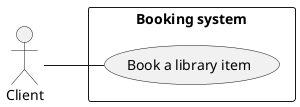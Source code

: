 @startuml Booking

left to right direction

actor Client as C

rectangle "Booking system" {
  usecase "Book a library item" as B
}

C -- B

@enduml

